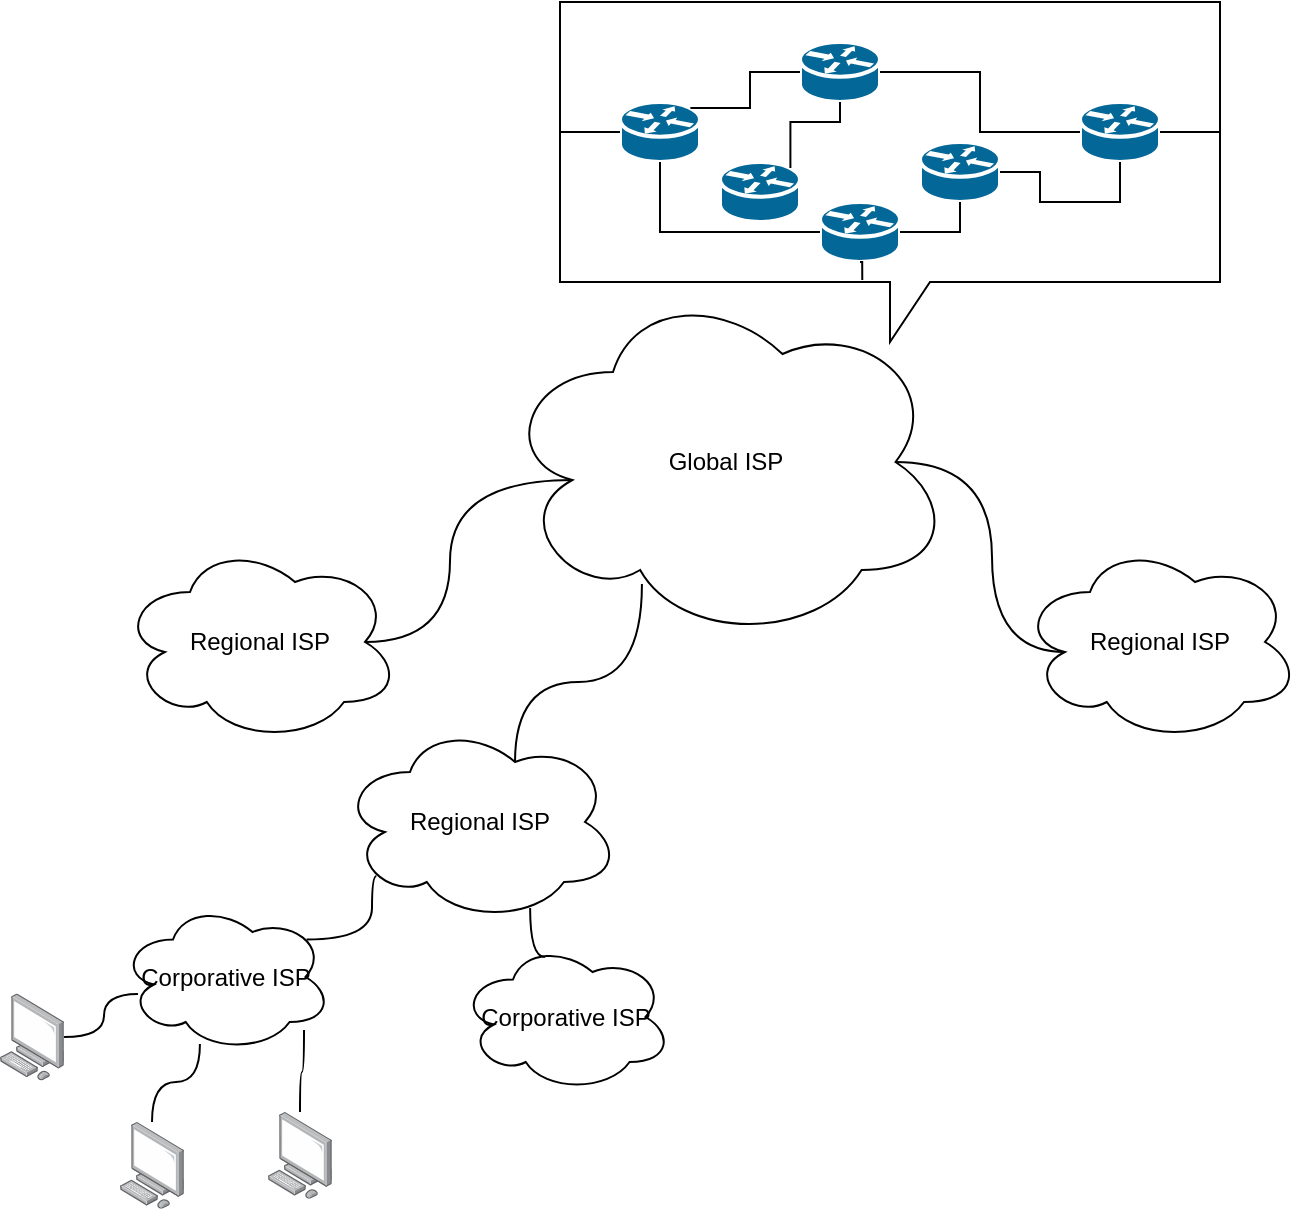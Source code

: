 <mxfile version="24.2.5" type="device">
  <diagram name="Página-1" id="dYvuWBxtOB7H0bYa3Arq">
    <mxGraphModel dx="1386" dy="785" grid="1" gridSize="10" guides="1" tooltips="1" connect="1" arrows="1" fold="1" page="1" pageScale="1" pageWidth="827" pageHeight="1169" math="0" shadow="0">
      <root>
        <mxCell id="0" />
        <mxCell id="1" parent="0" />
        <mxCell id="x2oLKwVvc0Sxpkpyd2y4-1" value="Regional ISP" style="ellipse;shape=cloud;whiteSpace=wrap;html=1;" vertex="1" parent="1">
          <mxGeometry x="120" y="320" width="140" height="100" as="geometry" />
        </mxCell>
        <mxCell id="x2oLKwVvc0Sxpkpyd2y4-2" value="Regional ISP" style="ellipse;shape=cloud;whiteSpace=wrap;html=1;" vertex="1" parent="1">
          <mxGeometry x="570" y="320" width="140" height="100" as="geometry" />
        </mxCell>
        <mxCell id="x2oLKwVvc0Sxpkpyd2y4-3" value="Global ISP" style="ellipse;shape=cloud;whiteSpace=wrap;html=1;" vertex="1" parent="1">
          <mxGeometry x="310" y="190" width="226" height="180" as="geometry" />
        </mxCell>
        <mxCell id="x2oLKwVvc0Sxpkpyd2y4-4" value="Regional ISP" style="ellipse;shape=cloud;whiteSpace=wrap;html=1;" vertex="1" parent="1">
          <mxGeometry x="230" y="410" width="140" height="100" as="geometry" />
        </mxCell>
        <mxCell id="x2oLKwVvc0Sxpkpyd2y4-5" value="Corporative ISP" style="ellipse;shape=cloud;whiteSpace=wrap;html=1;" vertex="1" parent="1">
          <mxGeometry x="290" y="520" width="106" height="75" as="geometry" />
        </mxCell>
        <mxCell id="x2oLKwVvc0Sxpkpyd2y4-6" value="Corporative ISP" style="ellipse;shape=cloud;whiteSpace=wrap;html=1;" vertex="1" parent="1">
          <mxGeometry x="120" y="500" width="106" height="75" as="geometry" />
        </mxCell>
        <mxCell id="x2oLKwVvc0Sxpkpyd2y4-14" style="edgeStyle=orthogonalEdgeStyle;rounded=0;orthogonalLoop=1;jettySize=auto;html=1;exitX=0.875;exitY=0.5;exitDx=0;exitDy=0;exitPerimeter=0;entryX=0.16;entryY=0.55;entryDx=0;entryDy=0;entryPerimeter=0;curved=1;endArrow=none;endFill=0;" edge="1" parent="1" source="x2oLKwVvc0Sxpkpyd2y4-1" target="x2oLKwVvc0Sxpkpyd2y4-3">
          <mxGeometry relative="1" as="geometry" />
        </mxCell>
        <mxCell id="x2oLKwVvc0Sxpkpyd2y4-16" style="edgeStyle=orthogonalEdgeStyle;rounded=0;orthogonalLoop=1;jettySize=auto;html=1;exitX=0.875;exitY=0.5;exitDx=0;exitDy=0;exitPerimeter=0;entryX=0.16;entryY=0.55;entryDx=0;entryDy=0;entryPerimeter=0;curved=1;endArrow=none;endFill=0;" edge="1" parent="1" source="x2oLKwVvc0Sxpkpyd2y4-3" target="x2oLKwVvc0Sxpkpyd2y4-2">
          <mxGeometry relative="1" as="geometry" />
        </mxCell>
        <mxCell id="x2oLKwVvc0Sxpkpyd2y4-17" value="" style="image;points=[];aspect=fixed;html=1;align=center;shadow=0;dashed=0;image=img/lib/allied_telesis/computer_and_terminals/Personal_Computer.svg;" vertex="1" parent="1">
          <mxGeometry x="60" y="545.8" width="32.02" height="43.4" as="geometry" />
        </mxCell>
        <mxCell id="x2oLKwVvc0Sxpkpyd2y4-18" value="" style="image;points=[];aspect=fixed;html=1;align=center;shadow=0;dashed=0;image=img/lib/allied_telesis/computer_and_terminals/Personal_Computer.svg;" vertex="1" parent="1">
          <mxGeometry x="120" y="610" width="32.02" height="43.4" as="geometry" />
        </mxCell>
        <mxCell id="x2oLKwVvc0Sxpkpyd2y4-19" value="" style="image;points=[];aspect=fixed;html=1;align=center;shadow=0;dashed=0;image=img/lib/allied_telesis/computer_and_terminals/Personal_Computer.svg;" vertex="1" parent="1">
          <mxGeometry x="193.98" y="605" width="32.02" height="43.4" as="geometry" />
        </mxCell>
        <mxCell id="x2oLKwVvc0Sxpkpyd2y4-20" style="edgeStyle=orthogonalEdgeStyle;rounded=0;orthogonalLoop=1;jettySize=auto;html=1;entryX=0.085;entryY=0.613;entryDx=0;entryDy=0;entryPerimeter=0;endArrow=none;endFill=0;curved=1;" edge="1" parent="1" source="x2oLKwVvc0Sxpkpyd2y4-17" target="x2oLKwVvc0Sxpkpyd2y4-6">
          <mxGeometry relative="1" as="geometry" />
        </mxCell>
        <mxCell id="x2oLKwVvc0Sxpkpyd2y4-21" style="edgeStyle=orthogonalEdgeStyle;rounded=0;orthogonalLoop=1;jettySize=auto;html=1;entryX=0.377;entryY=0.947;entryDx=0;entryDy=0;entryPerimeter=0;curved=1;endArrow=none;endFill=0;" edge="1" parent="1" source="x2oLKwVvc0Sxpkpyd2y4-18" target="x2oLKwVvc0Sxpkpyd2y4-6">
          <mxGeometry relative="1" as="geometry" />
        </mxCell>
        <mxCell id="x2oLKwVvc0Sxpkpyd2y4-22" style="edgeStyle=orthogonalEdgeStyle;rounded=0;orthogonalLoop=1;jettySize=auto;html=1;entryX=0.868;entryY=0.853;entryDx=0;entryDy=0;entryPerimeter=0;curved=1;endArrow=none;endFill=0;" edge="1" parent="1" source="x2oLKwVvc0Sxpkpyd2y4-19" target="x2oLKwVvc0Sxpkpyd2y4-6">
          <mxGeometry relative="1" as="geometry" />
        </mxCell>
        <mxCell id="x2oLKwVvc0Sxpkpyd2y4-23" style="edgeStyle=orthogonalEdgeStyle;rounded=0;orthogonalLoop=1;jettySize=auto;html=1;exitX=0.88;exitY=0.25;exitDx=0;exitDy=0;exitPerimeter=0;entryX=0.13;entryY=0.77;entryDx=0;entryDy=0;entryPerimeter=0;curved=1;endArrow=none;endFill=0;" edge="1" parent="1" source="x2oLKwVvc0Sxpkpyd2y4-6" target="x2oLKwVvc0Sxpkpyd2y4-4">
          <mxGeometry relative="1" as="geometry" />
        </mxCell>
        <mxCell id="x2oLKwVvc0Sxpkpyd2y4-24" style="edgeStyle=orthogonalEdgeStyle;rounded=0;orthogonalLoop=1;jettySize=auto;html=1;exitX=0.625;exitY=0.2;exitDx=0;exitDy=0;exitPerimeter=0;entryX=0.314;entryY=0.839;entryDx=0;entryDy=0;entryPerimeter=0;curved=1;endArrow=none;endFill=0;" edge="1" parent="1" source="x2oLKwVvc0Sxpkpyd2y4-4" target="x2oLKwVvc0Sxpkpyd2y4-3">
          <mxGeometry relative="1" as="geometry" />
        </mxCell>
        <mxCell id="x2oLKwVvc0Sxpkpyd2y4-25" style="edgeStyle=orthogonalEdgeStyle;rounded=0;orthogonalLoop=1;jettySize=auto;html=1;exitX=0.4;exitY=0.1;exitDx=0;exitDy=0;exitPerimeter=0;entryX=0.679;entryY=0.93;entryDx=0;entryDy=0;entryPerimeter=0;curved=1;endArrow=none;endFill=0;" edge="1" parent="1" source="x2oLKwVvc0Sxpkpyd2y4-5" target="x2oLKwVvc0Sxpkpyd2y4-4">
          <mxGeometry relative="1" as="geometry" />
        </mxCell>
        <mxCell id="x2oLKwVvc0Sxpkpyd2y4-26" value="" style="shape=callout;whiteSpace=wrap;html=1;perimeter=calloutPerimeter;" vertex="1" parent="1">
          <mxGeometry x="340" y="50" width="330" height="170" as="geometry" />
        </mxCell>
        <mxCell id="x2oLKwVvc0Sxpkpyd2y4-27" value="" style="shape=mxgraph.cisco.routers.router;html=1;pointerEvents=1;dashed=0;fillColor=#036897;strokeColor=#ffffff;strokeWidth=2;verticalLabelPosition=bottom;verticalAlign=top;align=center;outlineConnect=0;" vertex="1" parent="1">
          <mxGeometry x="370" y="100" width="40" height="30" as="geometry" />
        </mxCell>
        <mxCell id="x2oLKwVvc0Sxpkpyd2y4-28" value="" style="shape=mxgraph.cisco.routers.router;html=1;pointerEvents=1;dashed=0;fillColor=#036897;strokeColor=#ffffff;strokeWidth=2;verticalLabelPosition=bottom;verticalAlign=top;align=center;outlineConnect=0;" vertex="1" parent="1">
          <mxGeometry x="420" y="130" width="40" height="30" as="geometry" />
        </mxCell>
        <mxCell id="x2oLKwVvc0Sxpkpyd2y4-29" value="" style="shape=mxgraph.cisco.routers.router;html=1;pointerEvents=1;dashed=0;fillColor=#036897;strokeColor=#ffffff;strokeWidth=2;verticalLabelPosition=bottom;verticalAlign=top;align=center;outlineConnect=0;" vertex="1" parent="1">
          <mxGeometry x="460" y="70" width="40" height="30" as="geometry" />
        </mxCell>
        <mxCell id="x2oLKwVvc0Sxpkpyd2y4-30" value="" style="shape=mxgraph.cisco.routers.router;html=1;pointerEvents=1;dashed=0;fillColor=#036897;strokeColor=#ffffff;strokeWidth=2;verticalLabelPosition=bottom;verticalAlign=top;align=center;outlineConnect=0;" vertex="1" parent="1">
          <mxGeometry x="520" y="120" width="40" height="30" as="geometry" />
        </mxCell>
        <mxCell id="x2oLKwVvc0Sxpkpyd2y4-31" value="" style="shape=mxgraph.cisco.routers.router;html=1;pointerEvents=1;dashed=0;fillColor=#036897;strokeColor=#ffffff;strokeWidth=2;verticalLabelPosition=bottom;verticalAlign=top;align=center;outlineConnect=0;" vertex="1" parent="1">
          <mxGeometry x="470" y="150" width="40" height="30" as="geometry" />
        </mxCell>
        <mxCell id="x2oLKwVvc0Sxpkpyd2y4-32" value="" style="shape=mxgraph.cisco.routers.router;html=1;pointerEvents=1;dashed=0;fillColor=#036897;strokeColor=#ffffff;strokeWidth=2;verticalLabelPosition=bottom;verticalAlign=top;align=center;outlineConnect=0;" vertex="1" parent="1">
          <mxGeometry x="600" y="100" width="40" height="30" as="geometry" />
        </mxCell>
        <mxCell id="x2oLKwVvc0Sxpkpyd2y4-33" style="edgeStyle=orthogonalEdgeStyle;rounded=0;orthogonalLoop=1;jettySize=auto;html=1;exitX=0.88;exitY=0.1;exitDx=0;exitDy=0;exitPerimeter=0;entryX=0;entryY=0.5;entryDx=0;entryDy=0;entryPerimeter=0;endArrow=none;endFill=0;" edge="1" parent="1" source="x2oLKwVvc0Sxpkpyd2y4-27" target="x2oLKwVvc0Sxpkpyd2y4-29">
          <mxGeometry relative="1" as="geometry" />
        </mxCell>
        <mxCell id="x2oLKwVvc0Sxpkpyd2y4-34" style="edgeStyle=orthogonalEdgeStyle;rounded=0;orthogonalLoop=1;jettySize=auto;html=1;exitX=1;exitY=0.5;exitDx=0;exitDy=0;exitPerimeter=0;entryX=0;entryY=0.5;entryDx=0;entryDy=0;entryPerimeter=0;endArrow=none;endFill=0;" edge="1" parent="1" source="x2oLKwVvc0Sxpkpyd2y4-29" target="x2oLKwVvc0Sxpkpyd2y4-32">
          <mxGeometry relative="1" as="geometry" />
        </mxCell>
        <mxCell id="x2oLKwVvc0Sxpkpyd2y4-35" style="edgeStyle=orthogonalEdgeStyle;rounded=0;orthogonalLoop=1;jettySize=auto;html=1;exitX=0.88;exitY=0.1;exitDx=0;exitDy=0;exitPerimeter=0;entryX=0.5;entryY=1;entryDx=0;entryDy=0;entryPerimeter=0;endArrow=none;endFill=0;" edge="1" parent="1" source="x2oLKwVvc0Sxpkpyd2y4-28" target="x2oLKwVvc0Sxpkpyd2y4-29">
          <mxGeometry relative="1" as="geometry" />
        </mxCell>
        <mxCell id="x2oLKwVvc0Sxpkpyd2y4-36" style="edgeStyle=orthogonalEdgeStyle;rounded=0;orthogonalLoop=1;jettySize=auto;html=1;exitX=0.5;exitY=1;exitDx=0;exitDy=0;exitPerimeter=0;entryX=0;entryY=0.5;entryDx=0;entryDy=0;entryPerimeter=0;endArrow=none;endFill=0;" edge="1" parent="1" source="x2oLKwVvc0Sxpkpyd2y4-27" target="x2oLKwVvc0Sxpkpyd2y4-31">
          <mxGeometry relative="1" as="geometry" />
        </mxCell>
        <mxCell id="x2oLKwVvc0Sxpkpyd2y4-37" style="edgeStyle=orthogonalEdgeStyle;rounded=0;orthogonalLoop=1;jettySize=auto;html=1;exitX=1;exitY=0.5;exitDx=0;exitDy=0;exitPerimeter=0;entryX=0.5;entryY=1;entryDx=0;entryDy=0;entryPerimeter=0;endArrow=none;endFill=0;" edge="1" parent="1" source="x2oLKwVvc0Sxpkpyd2y4-31" target="x2oLKwVvc0Sxpkpyd2y4-30">
          <mxGeometry relative="1" as="geometry" />
        </mxCell>
        <mxCell id="x2oLKwVvc0Sxpkpyd2y4-38" style="edgeStyle=orthogonalEdgeStyle;rounded=0;orthogonalLoop=1;jettySize=auto;html=1;exitX=1;exitY=0.5;exitDx=0;exitDy=0;exitPerimeter=0;entryX=0.5;entryY=1;entryDx=0;entryDy=0;entryPerimeter=0;endArrow=none;endFill=0;" edge="1" parent="1" source="x2oLKwVvc0Sxpkpyd2y4-30" target="x2oLKwVvc0Sxpkpyd2y4-32">
          <mxGeometry relative="1" as="geometry" />
        </mxCell>
        <mxCell id="x2oLKwVvc0Sxpkpyd2y4-39" style="edgeStyle=orthogonalEdgeStyle;rounded=0;orthogonalLoop=1;jettySize=auto;html=1;exitX=1;exitY=0.5;exitDx=0;exitDy=0;exitPerimeter=0;entryX=0;entryY=0;entryDx=330;entryDy=70;entryPerimeter=0;endArrow=none;endFill=0;" edge="1" parent="1" source="x2oLKwVvc0Sxpkpyd2y4-32" target="x2oLKwVvc0Sxpkpyd2y4-26">
          <mxGeometry relative="1" as="geometry" />
        </mxCell>
        <mxCell id="x2oLKwVvc0Sxpkpyd2y4-40" style="edgeStyle=orthogonalEdgeStyle;rounded=0;orthogonalLoop=1;jettySize=auto;html=1;exitX=0.5;exitY=1;exitDx=0;exitDy=0;exitPerimeter=0;entryX=0.458;entryY=0.818;entryDx=0;entryDy=0;entryPerimeter=0;endArrow=none;endFill=0;" edge="1" parent="1" source="x2oLKwVvc0Sxpkpyd2y4-31" target="x2oLKwVvc0Sxpkpyd2y4-26">
          <mxGeometry relative="1" as="geometry" />
        </mxCell>
        <mxCell id="x2oLKwVvc0Sxpkpyd2y4-41" style="edgeStyle=orthogonalEdgeStyle;rounded=0;orthogonalLoop=1;jettySize=auto;html=1;exitX=0;exitY=0.5;exitDx=0;exitDy=0;exitPerimeter=0;entryX=0;entryY=0;entryDx=0;entryDy=70;entryPerimeter=0;endArrow=none;endFill=0;" edge="1" parent="1" source="x2oLKwVvc0Sxpkpyd2y4-27" target="x2oLKwVvc0Sxpkpyd2y4-26">
          <mxGeometry relative="1" as="geometry" />
        </mxCell>
      </root>
    </mxGraphModel>
  </diagram>
</mxfile>
